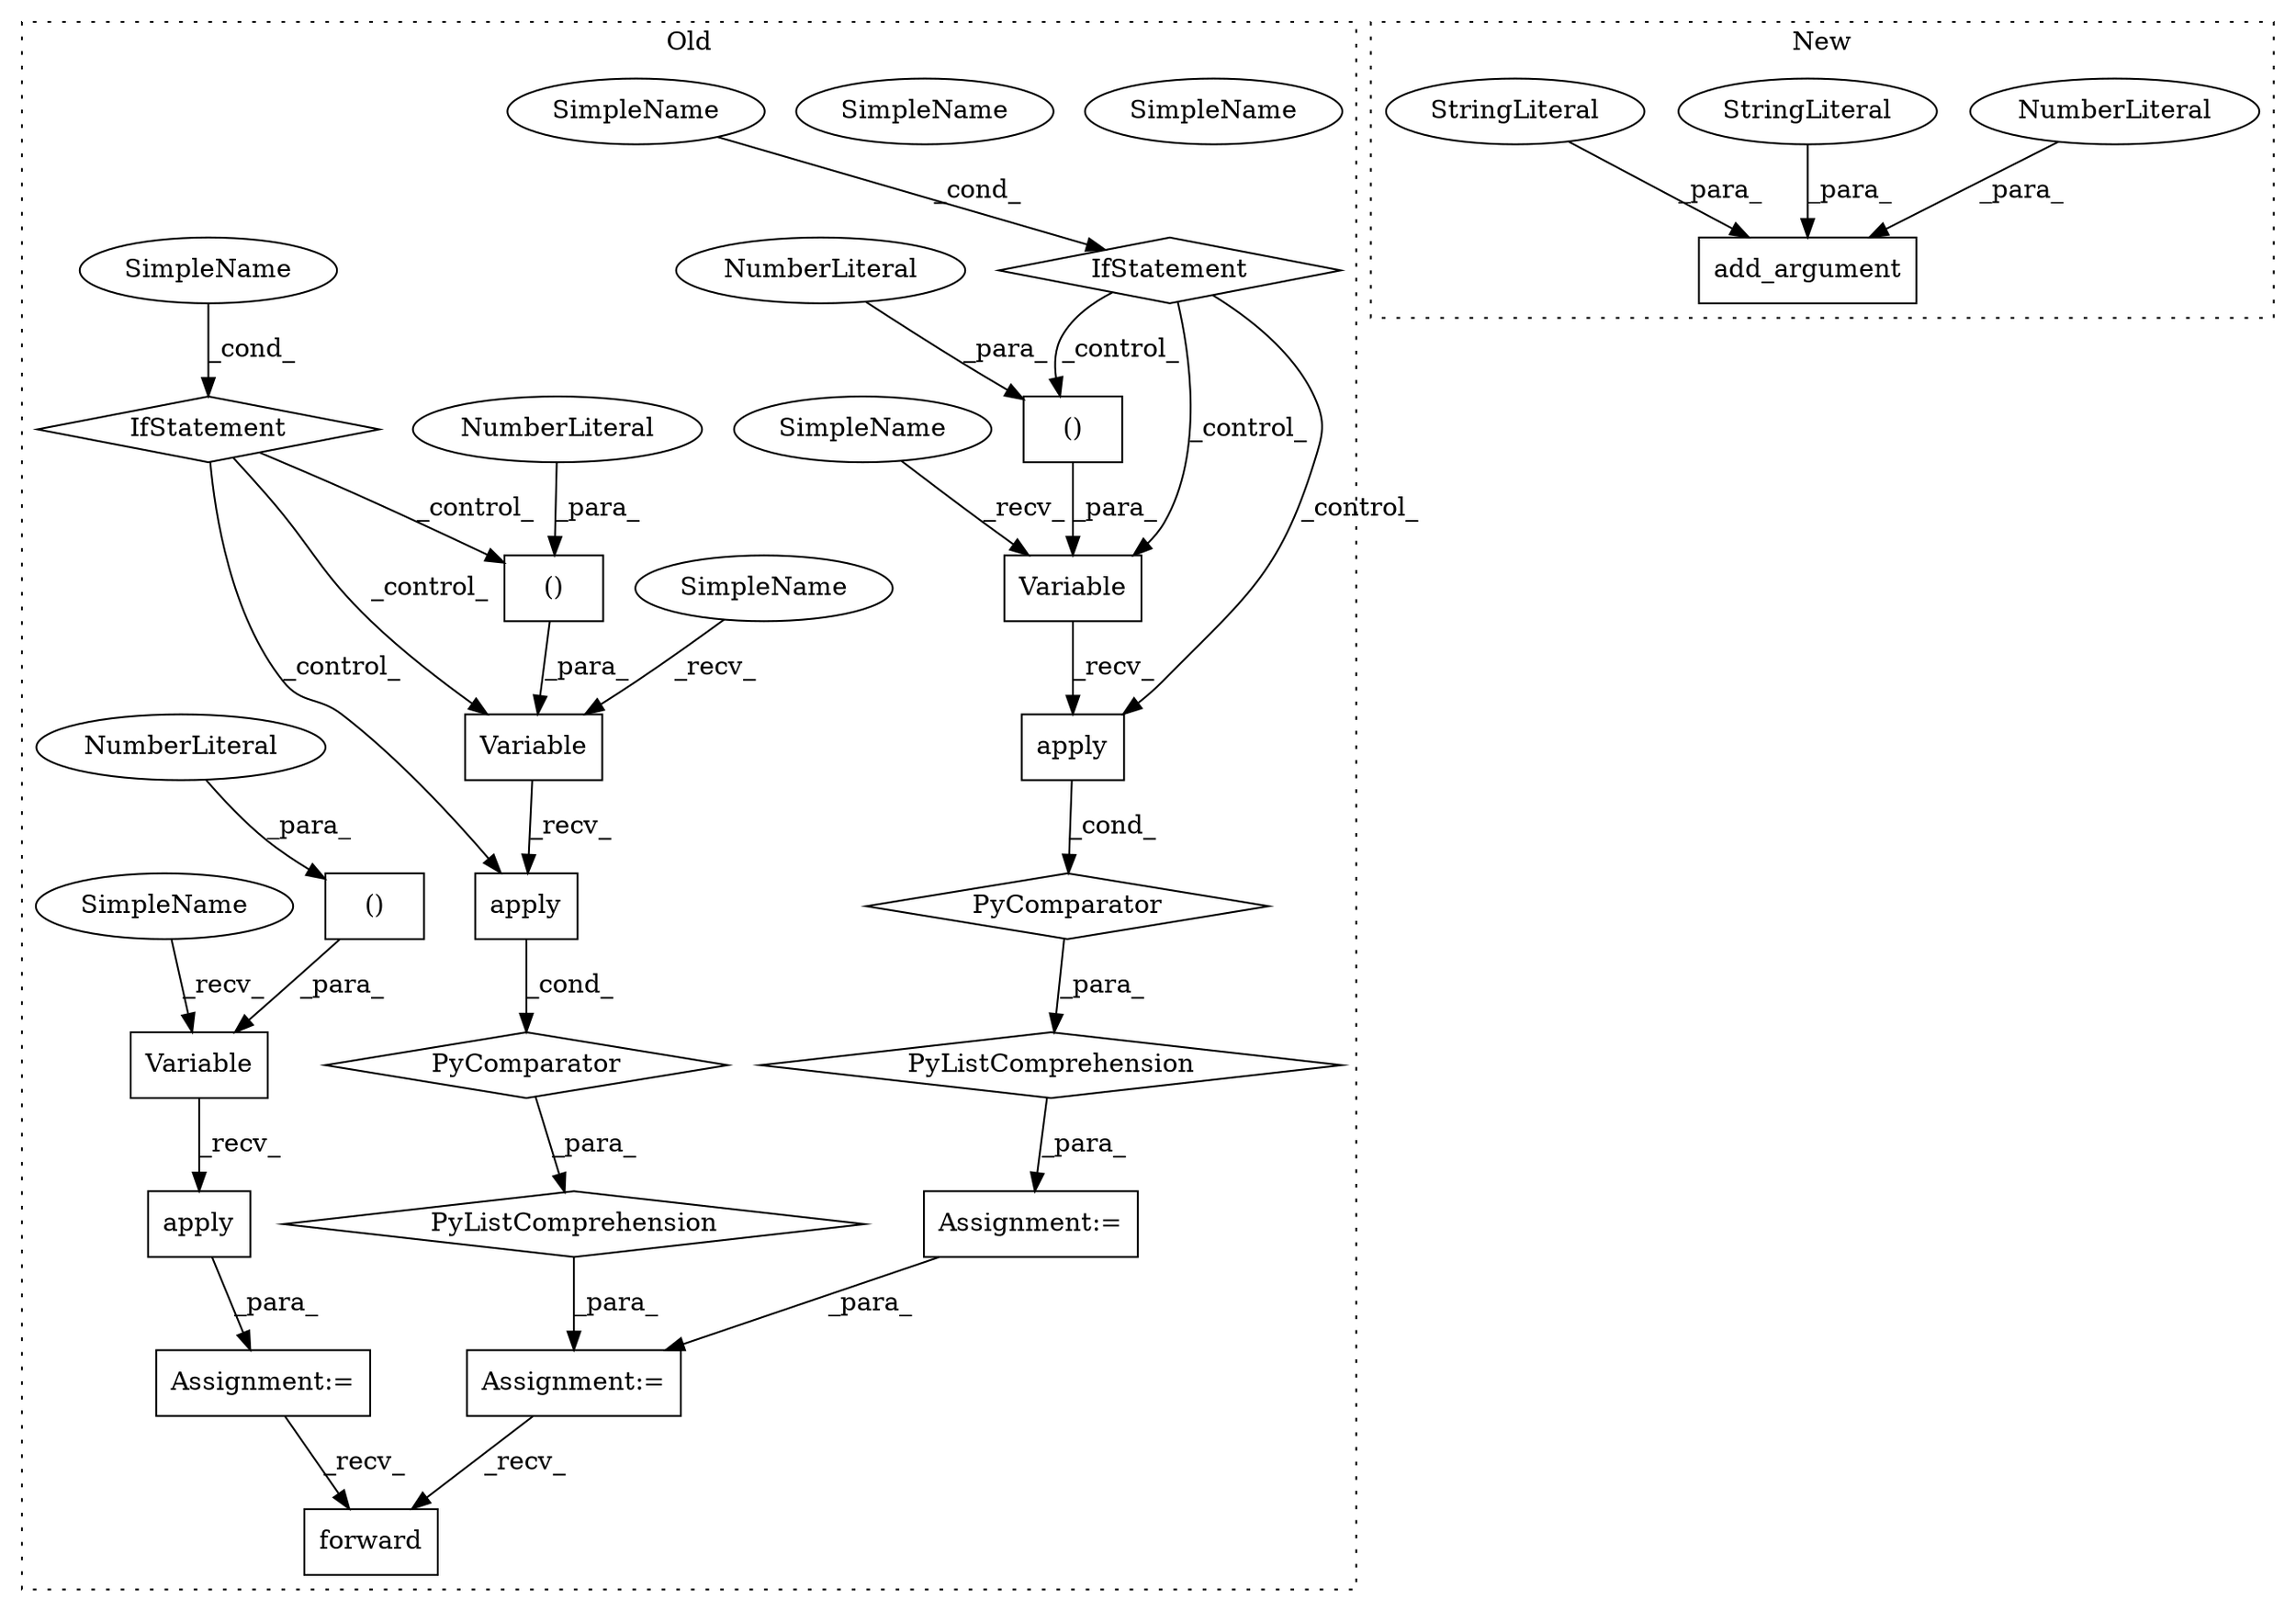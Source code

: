 digraph G {
subgraph cluster0 {
1 [label="apply" a="32" s="5327,5334" l="6,1" shape="box"];
3 [label="()" a="106" s="5298" l="26" shape="box"];
4 [label="PyComparator" a="113" s="5399" l="37" shape="diamond"];
6 [label="NumberLiteral" a="34" s="5321" l="3" shape="ellipse"];
7 [label="Variable" a="32" s="5282,5324" l="16,2" shape="box"];
8 [label="forward" a="32" s="6070" l="9" shape="box"];
9 [label="()" a="106" s="5496" l="26" shape="box"];
10 [label="NumberLiteral" a="34" s="5519" l="3" shape="ellipse"];
11 [label="()" a="106" s="5722" l="26" shape="box"];
12 [label="NumberLiteral" a="34" s="5745" l="3" shape="ellipse"];
13 [label="Variable" a="32" s="5706,5748" l="16,2" shape="box"];
14 [label="apply" a="32" s="5525,5533" l="6,1" shape="box"];
15 [label="PyComparator" a="113" s="5598" l="50" shape="diamond"];
16 [label="Variable" a="32" s="5480,5522" l="16,2" shape="box"];
17 [label="apply" a="32" s="5751,5758" l="6,1" shape="box"];
18 [label="IfStatement" a="25" s="5399" l="37" shape="diamond"];
19 [label="IfStatement" a="25" s="5598" l="50" shape="diamond"];
20 [label="SimpleName" a="42" s="5431" l="5" shape="ellipse"];
21 [label="SimpleName" a="42" s="5643" l="5" shape="ellipse"];
22 [label="PyListComprehension" a="109" s="5473" l="183" shape="diamond"];
25 [label="Assignment:=" a="7" s="5261" l="14" shape="box"];
26 [label="Assignment:=" a="7" s="5458" l="15" shape="box"];
27 [label="Assignment:=" a="7" s="5698" l="1" shape="box"];
28 [label="PyListComprehension" a="109" s="5275" l="169" shape="diamond"];
29 [label="SimpleName" a="42" s="5643" l="5" shape="ellipse"];
30 [label="SimpleName" a="42" s="5431" l="5" shape="ellipse"];
31 [label="SimpleName" a="42" s="5473" l="6" shape="ellipse"];
32 [label="SimpleName" a="42" s="5275" l="6" shape="ellipse"];
33 [label="SimpleName" a="42" s="5699" l="6" shape="ellipse"];
label = "Old";
style="dotted";
}
subgraph cluster1 {
2 [label="add_argument" a="32" s="4235,4300" l="13,1" shape="box"];
5 [label="NumberLiteral" a="34" s="4267" l="1" shape="ellipse"];
23 [label="StringLiteral" a="45" s="4269" l="31" shape="ellipse"];
24 [label="StringLiteral" a="45" s="4248" l="14" shape="ellipse"];
label = "New";
style="dotted";
}
1 -> 4 [label="_cond_"];
3 -> 7 [label="_para_"];
4 -> 28 [label="_para_"];
5 -> 2 [label="_para_"];
6 -> 3 [label="_para_"];
7 -> 1 [label="_recv_"];
9 -> 16 [label="_para_"];
10 -> 9 [label="_para_"];
11 -> 13 [label="_para_"];
12 -> 11 [label="_para_"];
13 -> 17 [label="_recv_"];
14 -> 15 [label="_cond_"];
15 -> 22 [label="_para_"];
16 -> 14 [label="_recv_"];
17 -> 27 [label="_para_"];
18 -> 3 [label="_control_"];
18 -> 1 [label="_control_"];
18 -> 7 [label="_control_"];
19 -> 16 [label="_control_"];
19 -> 9 [label="_control_"];
19 -> 14 [label="_control_"];
22 -> 26 [label="_para_"];
23 -> 2 [label="_para_"];
24 -> 2 [label="_para_"];
25 -> 26 [label="_para_"];
26 -> 8 [label="_recv_"];
27 -> 8 [label="_recv_"];
28 -> 25 [label="_para_"];
29 -> 19 [label="_cond_"];
30 -> 18 [label="_cond_"];
31 -> 16 [label="_recv_"];
32 -> 7 [label="_recv_"];
33 -> 13 [label="_recv_"];
}